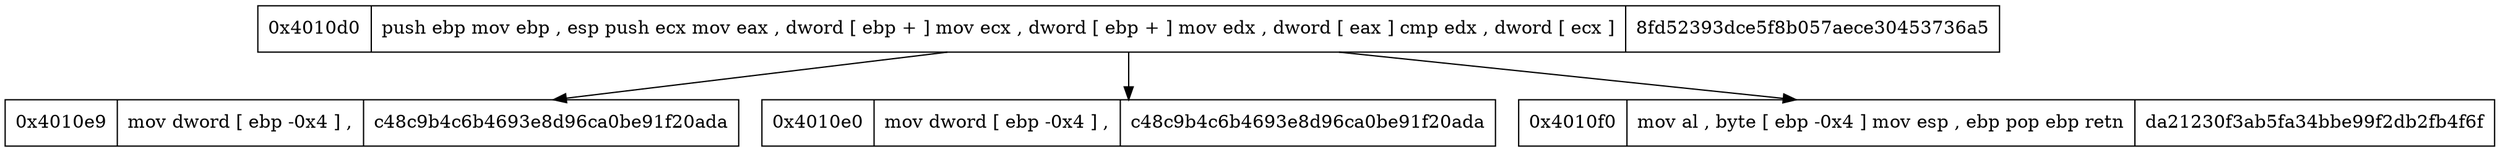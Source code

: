 digraph{
node [shape=record];
"0x4010d0"[label="0x4010d0|  push ebp
 mov ebp ,  esp
 push ecx
 mov eax ,  dword  [ ebp + ]
 mov ecx ,  dword  [ ebp + ]
 mov edx ,  dword  [ eax ]
 cmp edx ,  dword  [ ecx ]
| 8fd52393dce5f8b057aece30453736a5"] "0x4010d0" -> "0x4010e9""0x4010d0" -> "0x4010e0""0x4010d0" -> "0x4010f0""0x4010e9"[label="0x4010e9|  mov dword  [ ebp -0x4 ] , 
| c48c9b4c6b4693e8d96ca0be91f20ada"] "0x4010e0"[label="0x4010e0|  mov dword  [ ebp -0x4 ] , 
| c48c9b4c6b4693e8d96ca0be91f20ada"] "0x4010f0"[label="0x4010f0|  mov al ,  byte  [ ebp -0x4 ]
 mov esp ,  ebp
 pop ebp
 retn
| da21230f3ab5fa34bbe99f2db2fb4f6f"] }